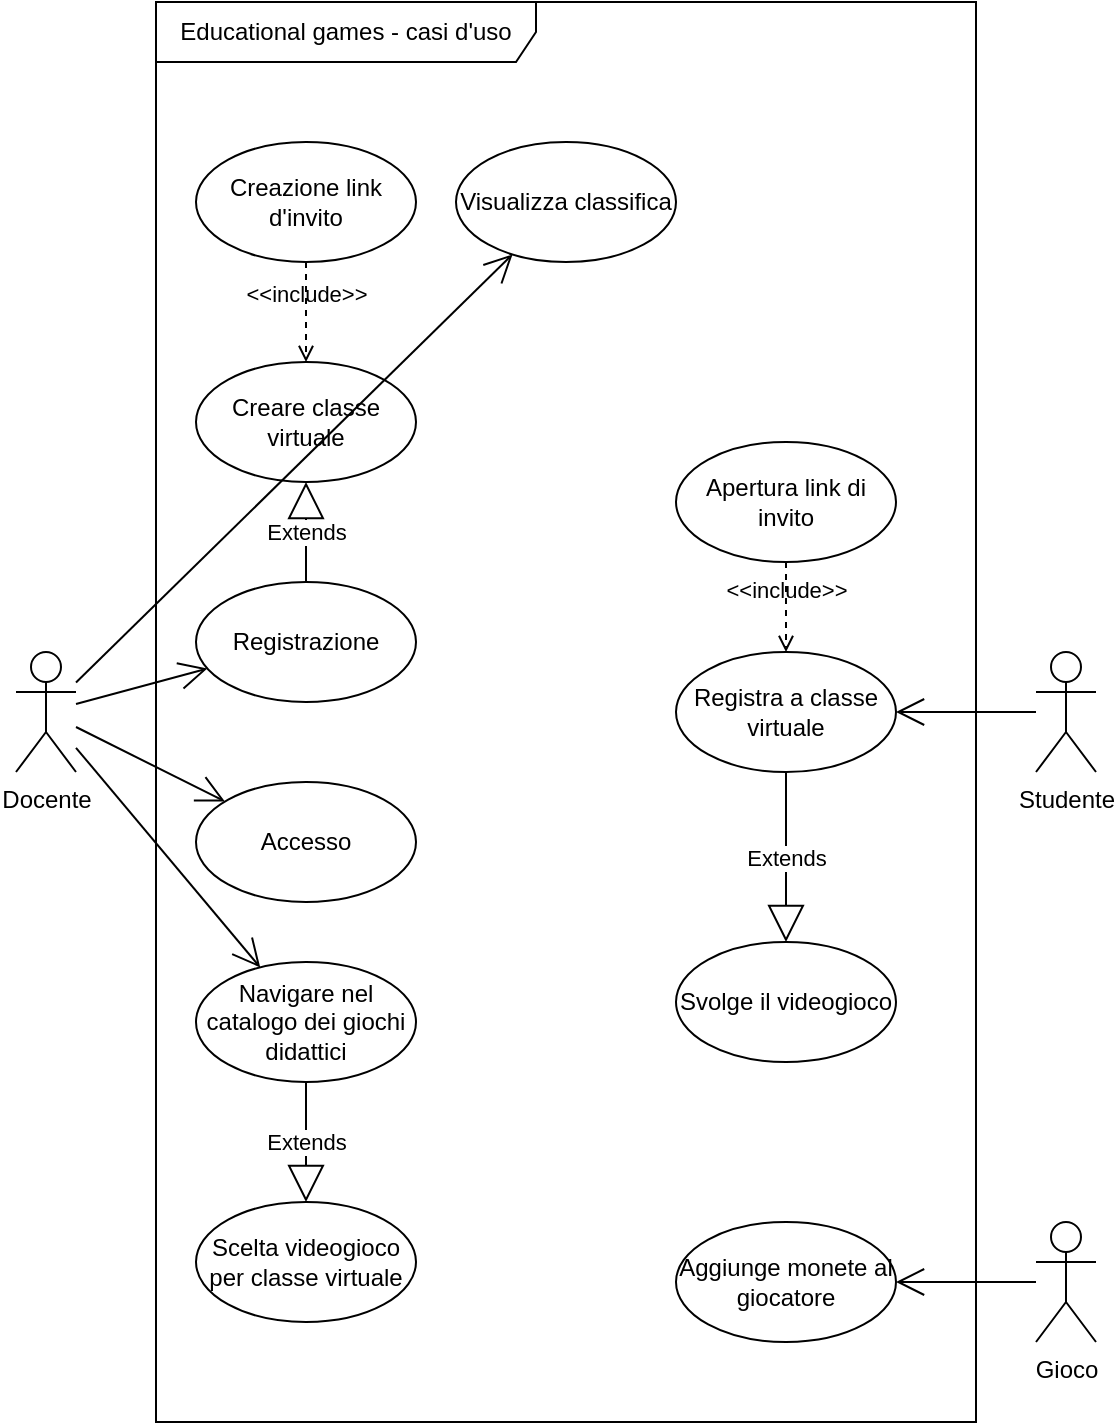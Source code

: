<mxfile version="24.7.17">
  <diagram name="Page-1" id="aifNU5k27d1jRonnVLJ-">
    <mxGraphModel dx="1195" dy="697" grid="1" gridSize="10" guides="1" tooltips="1" connect="1" arrows="1" fold="1" page="1" pageScale="1" pageWidth="827" pageHeight="1169" math="0" shadow="0">
      <root>
        <mxCell id="0" />
        <mxCell id="1" parent="0" />
        <mxCell id="Qr2NroEPM4adYSrVmiOJ-1" value="Docente" style="shape=umlActor;verticalLabelPosition=bottom;verticalAlign=top;html=1;" parent="1" vertex="1">
          <mxGeometry x="120" y="385" width="30" height="60" as="geometry" />
        </mxCell>
        <mxCell id="Qr2NroEPM4adYSrVmiOJ-2" value="Studente" style="shape=umlActor;verticalLabelPosition=bottom;verticalAlign=top;html=1;" parent="1" vertex="1">
          <mxGeometry x="630" y="385" width="30" height="60" as="geometry" />
        </mxCell>
        <mxCell id="Qr2NroEPM4adYSrVmiOJ-7" value="Educational games - casi d&#39;uso" style="shape=umlFrame;whiteSpace=wrap;html=1;pointerEvents=0;recursiveResize=0;container=1;collapsible=0;width=190;height=30;" parent="1" vertex="1">
          <mxGeometry x="190" y="60" width="410" height="710" as="geometry" />
        </mxCell>
        <mxCell id="Qr2NroEPM4adYSrVmiOJ-8" value="Registrazione" style="ellipse;whiteSpace=wrap;html=1;" parent="Qr2NroEPM4adYSrVmiOJ-7" vertex="1">
          <mxGeometry x="20" y="290" width="110" height="60" as="geometry" />
        </mxCell>
        <mxCell id="Qr2NroEPM4adYSrVmiOJ-12" value="Accesso" style="ellipse;whiteSpace=wrap;html=1;" parent="Qr2NroEPM4adYSrVmiOJ-7" vertex="1">
          <mxGeometry x="20" y="390" width="110" height="60" as="geometry" />
        </mxCell>
        <mxCell id="Qr2NroEPM4adYSrVmiOJ-13" value="Creare classe virtuale" style="ellipse;whiteSpace=wrap;html=1;" parent="Qr2NroEPM4adYSrVmiOJ-7" vertex="1">
          <mxGeometry x="20" y="180" width="110" height="60" as="geometry" />
        </mxCell>
        <mxCell id="Qr2NroEPM4adYSrVmiOJ-16" value="Extends" style="endArrow=block;endSize=16;endFill=0;html=1;rounded=0;" parent="Qr2NroEPM4adYSrVmiOJ-7" source="Qr2NroEPM4adYSrVmiOJ-8" target="Qr2NroEPM4adYSrVmiOJ-13" edge="1">
          <mxGeometry width="160" relative="1" as="geometry">
            <mxPoint x="-60" y="260" as="sourcePoint" />
            <mxPoint x="290" y="320" as="targetPoint" />
          </mxGeometry>
        </mxCell>
        <mxCell id="Qr2NroEPM4adYSrVmiOJ-17" value="Creazione link d&#39;invito" style="ellipse;whiteSpace=wrap;html=1;" parent="Qr2NroEPM4adYSrVmiOJ-7" vertex="1">
          <mxGeometry x="20" y="70" width="110" height="60" as="geometry" />
        </mxCell>
        <mxCell id="Qr2NroEPM4adYSrVmiOJ-18" value="&amp;lt;&amp;lt;include&amp;gt;&amp;gt;" style="html=1;verticalAlign=bottom;labelBackgroundColor=none;endArrow=open;endFill=0;dashed=1;rounded=0;" parent="Qr2NroEPM4adYSrVmiOJ-7" source="Qr2NroEPM4adYSrVmiOJ-17" target="Qr2NroEPM4adYSrVmiOJ-13" edge="1">
          <mxGeometry width="160" relative="1" as="geometry">
            <mxPoint x="-60" y="150" as="sourcePoint" />
            <mxPoint x="290" y="210" as="targetPoint" />
          </mxGeometry>
        </mxCell>
        <mxCell id="Qr2NroEPM4adYSrVmiOJ-19" value="Navigare nel catalogo dei giochi didattici" style="ellipse;whiteSpace=wrap;html=1;" parent="Qr2NroEPM4adYSrVmiOJ-7" vertex="1">
          <mxGeometry x="20" y="480" width="110" height="60" as="geometry" />
        </mxCell>
        <mxCell id="Qr2NroEPM4adYSrVmiOJ-23" value="Scelta videogioco per classe virtuale" style="ellipse;whiteSpace=wrap;html=1;" parent="Qr2NroEPM4adYSrVmiOJ-7" vertex="1">
          <mxGeometry x="20" y="600" width="110" height="60" as="geometry" />
        </mxCell>
        <mxCell id="Qr2NroEPM4adYSrVmiOJ-24" value="Extends" style="endArrow=block;endSize=16;endFill=0;html=1;rounded=0;" parent="Qr2NroEPM4adYSrVmiOJ-7" source="Qr2NroEPM4adYSrVmiOJ-19" target="Qr2NroEPM4adYSrVmiOJ-23" edge="1">
          <mxGeometry width="160" relative="1" as="geometry">
            <mxPoint x="200" y="510" as="sourcePoint" />
            <mxPoint x="200" y="460" as="targetPoint" />
          </mxGeometry>
        </mxCell>
        <mxCell id="Qr2NroEPM4adYSrVmiOJ-26" value="Registra a classe virtuale" style="ellipse;whiteSpace=wrap;html=1;" parent="Qr2NroEPM4adYSrVmiOJ-7" vertex="1">
          <mxGeometry x="260" y="325" width="110" height="60" as="geometry" />
        </mxCell>
        <mxCell id="Qr2NroEPM4adYSrVmiOJ-28" value="&amp;lt;&amp;lt;include&amp;gt;&amp;gt;" style="html=1;verticalAlign=bottom;labelBackgroundColor=none;endArrow=open;endFill=0;dashed=1;rounded=0;" parent="Qr2NroEPM4adYSrVmiOJ-7" source="Qr2NroEPM4adYSrVmiOJ-29" target="Qr2NroEPM4adYSrVmiOJ-26" edge="1">
          <mxGeometry width="160" relative="1" as="geometry">
            <mxPoint x="125" y="105" as="sourcePoint" />
            <mxPoint x="460" y="210" as="targetPoint" />
          </mxGeometry>
        </mxCell>
        <mxCell id="Qr2NroEPM4adYSrVmiOJ-29" value="Apertura link di invito" style="ellipse;whiteSpace=wrap;html=1;" parent="Qr2NroEPM4adYSrVmiOJ-7" vertex="1">
          <mxGeometry x="260" y="220" width="110" height="60" as="geometry" />
        </mxCell>
        <mxCell id="Qr2NroEPM4adYSrVmiOJ-31" value="Extends" style="endArrow=block;endSize=16;endFill=0;html=1;rounded=0;" parent="Qr2NroEPM4adYSrVmiOJ-7" source="Qr2NroEPM4adYSrVmiOJ-26" target="Qr2NroEPM4adYSrVmiOJ-46" edge="1">
          <mxGeometry width="160" relative="1" as="geometry">
            <mxPoint x="330" y="495" as="sourcePoint" />
            <mxPoint x="315" y="470" as="targetPoint" />
          </mxGeometry>
        </mxCell>
        <mxCell id="Qr2NroEPM4adYSrVmiOJ-46" value="Svolge il videogioco" style="ellipse;whiteSpace=wrap;html=1;" parent="Qr2NroEPM4adYSrVmiOJ-7" vertex="1">
          <mxGeometry x="260" y="470" width="110" height="60" as="geometry" />
        </mxCell>
        <mxCell id="Qr2NroEPM4adYSrVmiOJ-47" value="Visualizza classifica" style="ellipse;whiteSpace=wrap;html=1;" parent="Qr2NroEPM4adYSrVmiOJ-7" vertex="1">
          <mxGeometry x="150" y="70" width="110" height="60" as="geometry" />
        </mxCell>
        <mxCell id="BtZbMWvSa4FOvQN11RYW-2" value="Aggiunge monete al giocatore" style="ellipse;whiteSpace=wrap;html=1;" vertex="1" parent="Qr2NroEPM4adYSrVmiOJ-7">
          <mxGeometry x="260" y="610" width="110" height="60" as="geometry" />
        </mxCell>
        <mxCell id="Qr2NroEPM4adYSrVmiOJ-14" value="" style="endArrow=open;endFill=1;endSize=12;html=1;rounded=0;" parent="1" source="Qr2NroEPM4adYSrVmiOJ-1" target="Qr2NroEPM4adYSrVmiOJ-8" edge="1">
          <mxGeometry width="160" relative="1" as="geometry">
            <mxPoint x="155" y="415" as="sourcePoint" />
            <mxPoint x="315" y="415" as="targetPoint" />
          </mxGeometry>
        </mxCell>
        <mxCell id="Qr2NroEPM4adYSrVmiOJ-15" value="" style="endArrow=open;endFill=1;endSize=12;html=1;rounded=0;" parent="1" source="Qr2NroEPM4adYSrVmiOJ-1" target="Qr2NroEPM4adYSrVmiOJ-12" edge="1">
          <mxGeometry width="160" relative="1" as="geometry">
            <mxPoint x="140" y="445" as="sourcePoint" />
            <mxPoint x="140" y="605" as="targetPoint" />
          </mxGeometry>
        </mxCell>
        <mxCell id="Qr2NroEPM4adYSrVmiOJ-21" value="" style="endArrow=open;endFill=1;endSize=12;html=1;rounded=0;" parent="1" source="Qr2NroEPM4adYSrVmiOJ-1" target="Qr2NroEPM4adYSrVmiOJ-19" edge="1">
          <mxGeometry width="160" relative="1" as="geometry">
            <mxPoint x="140" y="445" as="sourcePoint" />
            <mxPoint x="140" y="605" as="targetPoint" />
          </mxGeometry>
        </mxCell>
        <mxCell id="Qr2NroEPM4adYSrVmiOJ-27" value="" style="endArrow=open;endFill=1;endSize=12;html=1;rounded=0;" parent="1" source="Qr2NroEPM4adYSrVmiOJ-2" target="Qr2NroEPM4adYSrVmiOJ-26" edge="1">
          <mxGeometry width="160" relative="1" as="geometry">
            <mxPoint x="280" y="355" as="sourcePoint" />
            <mxPoint x="660" y="475" as="targetPoint" />
          </mxGeometry>
        </mxCell>
        <mxCell id="Qr2NroEPM4adYSrVmiOJ-48" value="" style="endArrow=open;endFill=1;endSize=12;html=1;rounded=0;" parent="1" source="Qr2NroEPM4adYSrVmiOJ-1" target="Qr2NroEPM4adYSrVmiOJ-47" edge="1">
          <mxGeometry width="160" relative="1" as="geometry">
            <mxPoint x="135" y="225" as="sourcePoint" />
            <mxPoint x="135" y="225" as="targetPoint" />
          </mxGeometry>
        </mxCell>
        <mxCell id="BtZbMWvSa4FOvQN11RYW-1" value="Gioco" style="shape=umlActor;verticalLabelPosition=bottom;verticalAlign=top;html=1;outlineConnect=0;" vertex="1" parent="1">
          <mxGeometry x="630" y="670" width="30" height="60" as="geometry" />
        </mxCell>
        <mxCell id="BtZbMWvSa4FOvQN11RYW-5" value="" style="endArrow=open;endFill=1;endSize=12;html=1;rounded=0;" edge="1" parent="1" target="BtZbMWvSa4FOvQN11RYW-2" source="BtZbMWvSa4FOvQN11RYW-1">
          <mxGeometry width="160" relative="1" as="geometry">
            <mxPoint x="620" y="650" as="sourcePoint" />
            <mxPoint x="670" y="872" as="targetPoint" />
          </mxGeometry>
        </mxCell>
      </root>
    </mxGraphModel>
  </diagram>
</mxfile>

